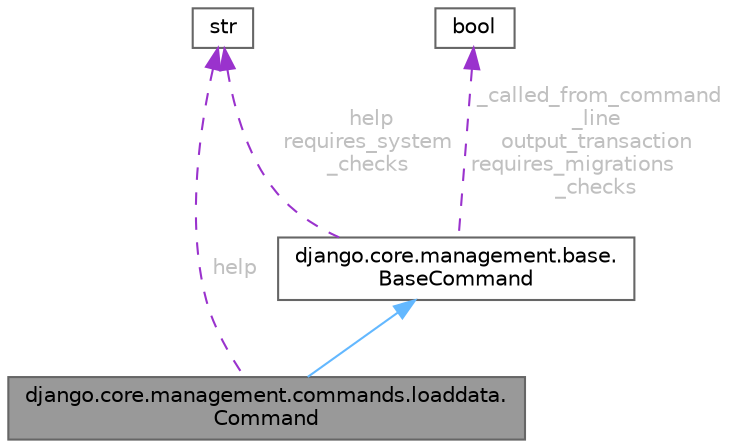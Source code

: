digraph "django.core.management.commands.loaddata.Command"
{
 // LATEX_PDF_SIZE
  bgcolor="transparent";
  edge [fontname=Helvetica,fontsize=10,labelfontname=Helvetica,labelfontsize=10];
  node [fontname=Helvetica,fontsize=10,shape=box,height=0.2,width=0.4];
  Node1 [id="Node000001",label="django.core.management.commands.loaddata.\lCommand",height=0.2,width=0.4,color="gray40", fillcolor="grey60", style="filled", fontcolor="black",tooltip=" "];
  Node2 -> Node1 [id="edge5_Node000001_Node000002",dir="back",color="steelblue1",style="solid",tooltip=" "];
  Node2 [id="Node000002",label="django.core.management.base.\lBaseCommand",height=0.2,width=0.4,color="gray40", fillcolor="white", style="filled",URL="$classdjango_1_1core_1_1management_1_1base_1_1BaseCommand.html",tooltip=" "];
  Node3 -> Node2 [id="edge6_Node000002_Node000003",dir="back",color="darkorchid3",style="dashed",tooltip=" ",label=" help\nrequires_system\l_checks",fontcolor="grey" ];
  Node3 [id="Node000003",label="str",height=0.2,width=0.4,color="gray40", fillcolor="white", style="filled",tooltip=" "];
  Node4 -> Node2 [id="edge7_Node000002_Node000004",dir="back",color="darkorchid3",style="dashed",tooltip=" ",label=" _called_from_command\l_line\noutput_transaction\nrequires_migrations\l_checks",fontcolor="grey" ];
  Node4 [id="Node000004",label="bool",height=0.2,width=0.4,color="gray40", fillcolor="white", style="filled",tooltip=" "];
  Node3 -> Node1 [id="edge8_Node000001_Node000003",dir="back",color="darkorchid3",style="dashed",tooltip=" ",label=" help",fontcolor="grey" ];
}
